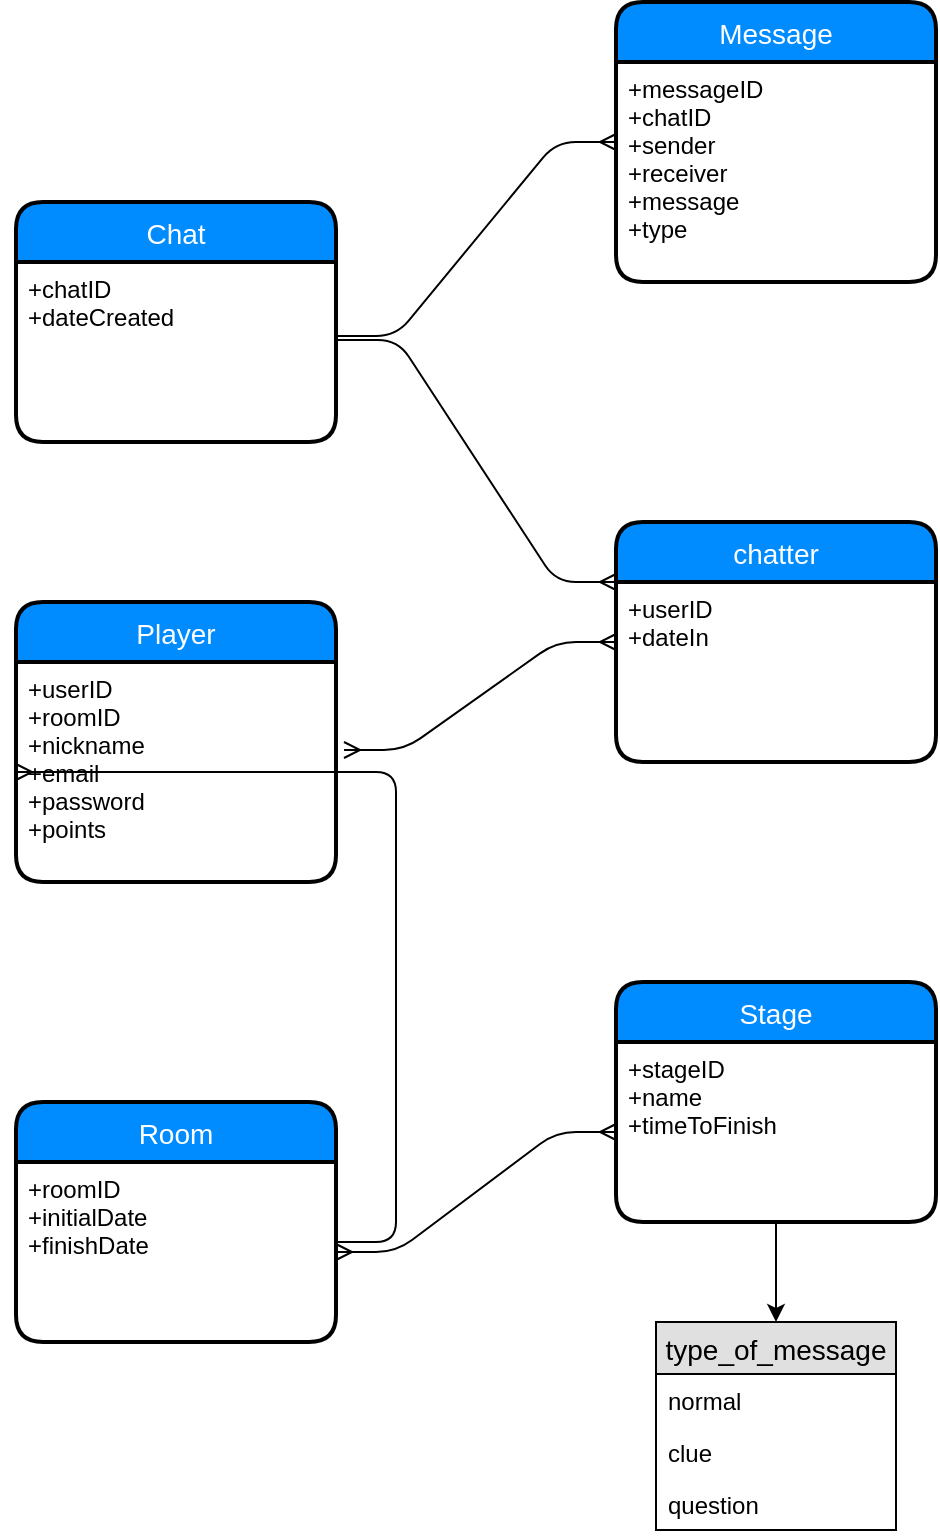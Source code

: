 <mxfile version="12.8.8" type="device"><diagram id="VtoUShJFb2104xJGueRq" name="Page-1"><mxGraphModel dx="946" dy="1613" grid="1" gridSize="10" guides="1" tooltips="1" connect="1" arrows="1" fold="1" page="1" pageScale="1" pageWidth="850" pageHeight="1100" math="0" shadow="0"><root><mxCell id="0"/><mxCell id="1" parent="0"/><mxCell id="VPaVFahtY8dr0rHPBNMv-30" value="" style="edgeStyle=entityRelationEdgeStyle;fontSize=12;html=1;endArrow=ERmany;startArrow=ERmany;exitX=1.025;exitY=0.4;exitDx=0;exitDy=0;exitPerimeter=0;entryX=0;entryY=0.5;entryDx=0;entryDy=0;" edge="1" parent="1" source="VPaVFahtY8dr0rHPBNMv-18" target="VPaVFahtY8dr0rHPBNMv-23"><mxGeometry width="100" height="100" relative="1" as="geometry"><mxPoint x="430" y="-70" as="sourcePoint"/><mxPoint x="530" y="-170" as="targetPoint"/></mxGeometry></mxCell><mxCell id="VPaVFahtY8dr0rHPBNMv-34" value="" style="edgeStyle=entityRelationEdgeStyle;fontSize=12;html=1;endArrow=ERmany;exitX=1;exitY=0.411;exitDx=0;exitDy=0;exitPerimeter=0;entryX=0;entryY=0.5;entryDx=0;entryDy=0;" edge="1" parent="1" source="VPaVFahtY8dr0rHPBNMv-4" target="VPaVFahtY8dr0rHPBNMv-5"><mxGeometry width="100" height="100" relative="1" as="geometry"><mxPoint x="430" y="-70" as="sourcePoint"/><mxPoint x="530" y="-170" as="targetPoint"/></mxGeometry></mxCell><mxCell id="VPaVFahtY8dr0rHPBNMv-40" value="" style="edgeStyle=entityRelationEdgeStyle;fontSize=12;html=1;endArrow=ERmany;exitX=1.006;exitY=0.433;exitDx=0;exitDy=0;exitPerimeter=0;entryX=0;entryY=0.25;entryDx=0;entryDy=0;" edge="1" parent="1" source="VPaVFahtY8dr0rHPBNMv-4" target="VPaVFahtY8dr0rHPBNMv-23"><mxGeometry width="100" height="100" relative="1" as="geometry"><mxPoint x="410" y="-70" as="sourcePoint"/><mxPoint x="510" y="-170" as="targetPoint"/></mxGeometry></mxCell><mxCell id="VPaVFahtY8dr0rHPBNMv-17" value="Player" style="swimlane;childLayout=stackLayout;horizontal=1;startSize=30;horizontalStack=0;fillColor=#008cff;fontColor=#FFFFFF;rounded=1;fontSize=14;fontStyle=0;strokeWidth=2;resizeParent=0;resizeLast=1;shadow=0;dashed=0;align=center;" vertex="1" parent="1"><mxGeometry x="170" y="-210" width="160" height="140" as="geometry"/></mxCell><mxCell id="VPaVFahtY8dr0rHPBNMv-18" value="+userID&#10;+roomID&#10;+nickname&#10;+email&#10;+password&#10;+points" style="align=left;strokeColor=none;fillColor=none;spacingLeft=4;fontSize=12;verticalAlign=top;resizable=0;rotatable=0;part=1;" vertex="1" parent="VPaVFahtY8dr0rHPBNMv-17"><mxGeometry y="30" width="160" height="110" as="geometry"/></mxCell><mxCell id="VPaVFahtY8dr0rHPBNMv-1" value="Room" style="swimlane;childLayout=stackLayout;horizontal=1;startSize=30;horizontalStack=0;fillColor=#008cff;fontColor=#FFFFFF;rounded=1;fontSize=14;fontStyle=0;strokeWidth=2;resizeParent=0;resizeLast=1;shadow=0;dashed=0;align=center;" vertex="1" parent="1"><mxGeometry x="170" y="40" width="160" height="120" as="geometry"/></mxCell><mxCell id="VPaVFahtY8dr0rHPBNMv-2" value="+roomID&#10;+initialDate&#10;+finishDate" style="align=left;strokeColor=none;fillColor=none;spacingLeft=4;fontSize=12;verticalAlign=top;resizable=0;rotatable=0;part=1;" vertex="1" parent="VPaVFahtY8dr0rHPBNMv-1"><mxGeometry y="30" width="160" height="90" as="geometry"/></mxCell><mxCell id="VPaVFahtY8dr0rHPBNMv-41" value="" style="edgeStyle=entityRelationEdgeStyle;fontSize=12;html=1;endArrow=ERmany;entryX=0;entryY=0.5;entryDx=0;entryDy=0;" edge="1" parent="1" target="VPaVFahtY8dr0rHPBNMv-18"><mxGeometry width="100" height="100" relative="1" as="geometry"><mxPoint x="330" y="110" as="sourcePoint"/><mxPoint x="430" y="10" as="targetPoint"/></mxGeometry></mxCell><mxCell id="VPaVFahtY8dr0rHPBNMv-42" value="" style="edgeStyle=entityRelationEdgeStyle;fontSize=12;html=1;endArrow=ERmany;startArrow=ERmany;exitX=1;exitY=0.5;exitDx=0;exitDy=0;entryX=0;entryY=0.5;entryDx=0;entryDy=0;" edge="1" parent="1" source="VPaVFahtY8dr0rHPBNMv-2" target="VPaVFahtY8dr0rHPBNMv-8"><mxGeometry width="100" height="100" relative="1" as="geometry"><mxPoint x="510" y="30" as="sourcePoint"/><mxPoint x="610" y="-70" as="targetPoint"/></mxGeometry></mxCell><mxCell id="VPaVFahtY8dr0rHPBNMv-7" value="Stage" style="swimlane;childLayout=stackLayout;horizontal=1;startSize=30;horizontalStack=0;fillColor=#008cff;fontColor=#FFFFFF;rounded=1;fontSize=14;fontStyle=0;strokeWidth=2;resizeParent=0;resizeLast=1;shadow=0;dashed=0;align=center;" vertex="1" parent="1"><mxGeometry x="470" y="-20" width="160" height="120" as="geometry"/></mxCell><mxCell id="VPaVFahtY8dr0rHPBNMv-8" value="+stageID&#10;+name&#10;+timeToFinish" style="align=left;strokeColor=none;fillColor=none;spacingLeft=4;fontSize=12;verticalAlign=top;resizable=0;rotatable=0;part=1;" vertex="1" parent="VPaVFahtY8dr0rHPBNMv-7"><mxGeometry y="30" width="160" height="90" as="geometry"/></mxCell><mxCell id="VPaVFahtY8dr0rHPBNMv-11" value="type_of_message" style="swimlane;fontStyle=0;childLayout=stackLayout;horizontal=1;startSize=26;fillColor=#e0e0e0;horizontalStack=0;resizeParent=1;resizeParentMax=0;resizeLast=0;collapsible=1;marginBottom=0;swimlaneFillColor=#ffffff;align=center;fontSize=14;" vertex="1" parent="1"><mxGeometry x="490" y="150" width="120" height="104" as="geometry"/></mxCell><mxCell id="VPaVFahtY8dr0rHPBNMv-12" value="normal" style="text;strokeColor=none;fillColor=none;spacingLeft=4;spacingRight=4;overflow=hidden;rotatable=0;points=[[0,0.5],[1,0.5]];portConstraint=eastwest;fontSize=12;" vertex="1" parent="VPaVFahtY8dr0rHPBNMv-11"><mxGeometry y="26" width="120" height="26" as="geometry"/></mxCell><mxCell id="VPaVFahtY8dr0rHPBNMv-13" value="clue" style="text;strokeColor=none;fillColor=none;spacingLeft=4;spacingRight=4;overflow=hidden;rotatable=0;points=[[0,0.5],[1,0.5]];portConstraint=eastwest;fontSize=12;" vertex="1" parent="VPaVFahtY8dr0rHPBNMv-11"><mxGeometry y="52" width="120" height="26" as="geometry"/></mxCell><mxCell id="VPaVFahtY8dr0rHPBNMv-14" value="question" style="text;strokeColor=none;fillColor=none;spacingLeft=4;spacingRight=4;overflow=hidden;rotatable=0;points=[[0,0.5],[1,0.5]];portConstraint=eastwest;fontSize=12;" vertex="1" parent="VPaVFahtY8dr0rHPBNMv-11"><mxGeometry y="78" width="120" height="26" as="geometry"/></mxCell><mxCell id="VPaVFahtY8dr0rHPBNMv-43" style="edgeStyle=orthogonalEdgeStyle;rounded=0;orthogonalLoop=1;jettySize=auto;html=1;exitX=0.5;exitY=1;exitDx=0;exitDy=0;entryX=0.5;entryY=0;entryDx=0;entryDy=0;" edge="1" parent="1" source="VPaVFahtY8dr0rHPBNMv-8" target="VPaVFahtY8dr0rHPBNMv-11"><mxGeometry relative="1" as="geometry"/></mxCell><mxCell id="VPaVFahtY8dr0rHPBNMv-23" value="chatter" style="swimlane;childLayout=stackLayout;horizontal=1;startSize=30;horizontalStack=0;fillColor=#008cff;fontColor=#FFFFFF;rounded=1;fontSize=14;fontStyle=0;strokeWidth=2;resizeParent=0;resizeLast=1;shadow=0;dashed=0;align=center;" vertex="1" parent="1"><mxGeometry x="470" y="-250" width="160" height="120" as="geometry"/></mxCell><mxCell id="VPaVFahtY8dr0rHPBNMv-24" value="+userID&#10;+dateIn" style="align=left;strokeColor=none;fillColor=none;spacingLeft=4;fontSize=12;verticalAlign=top;resizable=0;rotatable=0;part=1;" vertex="1" parent="VPaVFahtY8dr0rHPBNMv-23"><mxGeometry y="30" width="160" height="90" as="geometry"/></mxCell><mxCell id="VPaVFahtY8dr0rHPBNMv-5" value="Message" style="swimlane;childLayout=stackLayout;horizontal=1;startSize=30;horizontalStack=0;fillColor=#008cff;fontColor=#FFFFFF;rounded=1;fontSize=14;fontStyle=0;strokeWidth=2;resizeParent=0;resizeLast=1;shadow=0;dashed=0;align=center;" vertex="1" parent="1"><mxGeometry x="470" y="-510" width="160" height="140" as="geometry"/></mxCell><mxCell id="VPaVFahtY8dr0rHPBNMv-6" value="+messageID&#10;+chatID&#10;+sender&#10;+receiver&#10;+message&#10;+type" style="align=left;strokeColor=none;fillColor=none;spacingLeft=4;fontSize=12;verticalAlign=top;resizable=0;rotatable=0;part=1;" vertex="1" parent="VPaVFahtY8dr0rHPBNMv-5"><mxGeometry y="30" width="160" height="110" as="geometry"/></mxCell><mxCell id="VPaVFahtY8dr0rHPBNMv-3" value="Chat" style="swimlane;childLayout=stackLayout;horizontal=1;startSize=30;horizontalStack=0;fillColor=#008cff;fontColor=#FFFFFF;rounded=1;fontSize=14;fontStyle=0;strokeWidth=2;resizeParent=0;resizeLast=1;shadow=0;dashed=0;align=center;" vertex="1" parent="1"><mxGeometry x="170" y="-410" width="160" height="120" as="geometry"/></mxCell><mxCell id="VPaVFahtY8dr0rHPBNMv-4" value="+chatID&#10;+dateCreated" style="align=left;strokeColor=none;fillColor=none;spacingLeft=4;fontSize=12;verticalAlign=top;resizable=0;rotatable=0;part=1;" vertex="1" parent="VPaVFahtY8dr0rHPBNMv-3"><mxGeometry y="30" width="160" height="90" as="geometry"/></mxCell></root></mxGraphModel></diagram></mxfile>